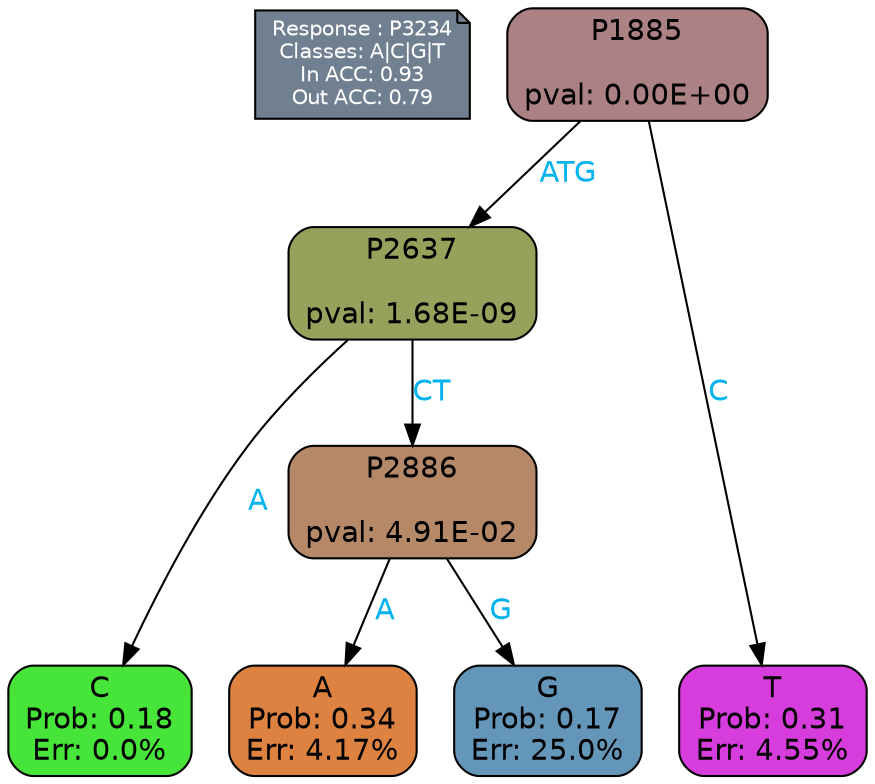 digraph Tree {
node [shape=box, style="filled, rounded", color="black", fontname=helvetica] ;
graph [ranksep=equally, splines=polylines, bgcolor=transparent, dpi=600] ;
edge [fontname=helvetica] ;
LEGEND [label="Response : P3234
Classes: A|C|G|T
In ACC: 0.93
Out ACC: 0.79
",shape=note,align=left,style=filled,fillcolor="slategray",fontcolor="white",fontsize=10];1 [label="P1885

pval: 0.00E+00", fillcolor="#ab8184"] ;
2 [label="P2637

pval: 1.68E-09", fillcolor="#97a15c"] ;
3 [label="C
Prob: 0.18
Err: 0.0%", fillcolor="#47e539"] ;
4 [label="P2886

pval: 4.91E-02", fillcolor="#b58868"] ;
5 [label="A
Prob: 0.34
Err: 4.17%", fillcolor="#dd8240"] ;
6 [label="G
Prob: 0.17
Err: 25.0%", fillcolor="#6496ba"] ;
7 [label="T
Prob: 0.31
Err: 4.55%", fillcolor="#d73cdd"] ;
1 -> 2 [label="ATG",fontcolor=deepskyblue2] ;
1 -> 7 [label="C",fontcolor=deepskyblue2] ;
2 -> 3 [label="A",fontcolor=deepskyblue2] ;
2 -> 4 [label="CT",fontcolor=deepskyblue2] ;
4 -> 5 [label="A",fontcolor=deepskyblue2] ;
4 -> 6 [label="G",fontcolor=deepskyblue2] ;
{rank = same; 3;5;6;7;}{rank = same; LEGEND;1;}}